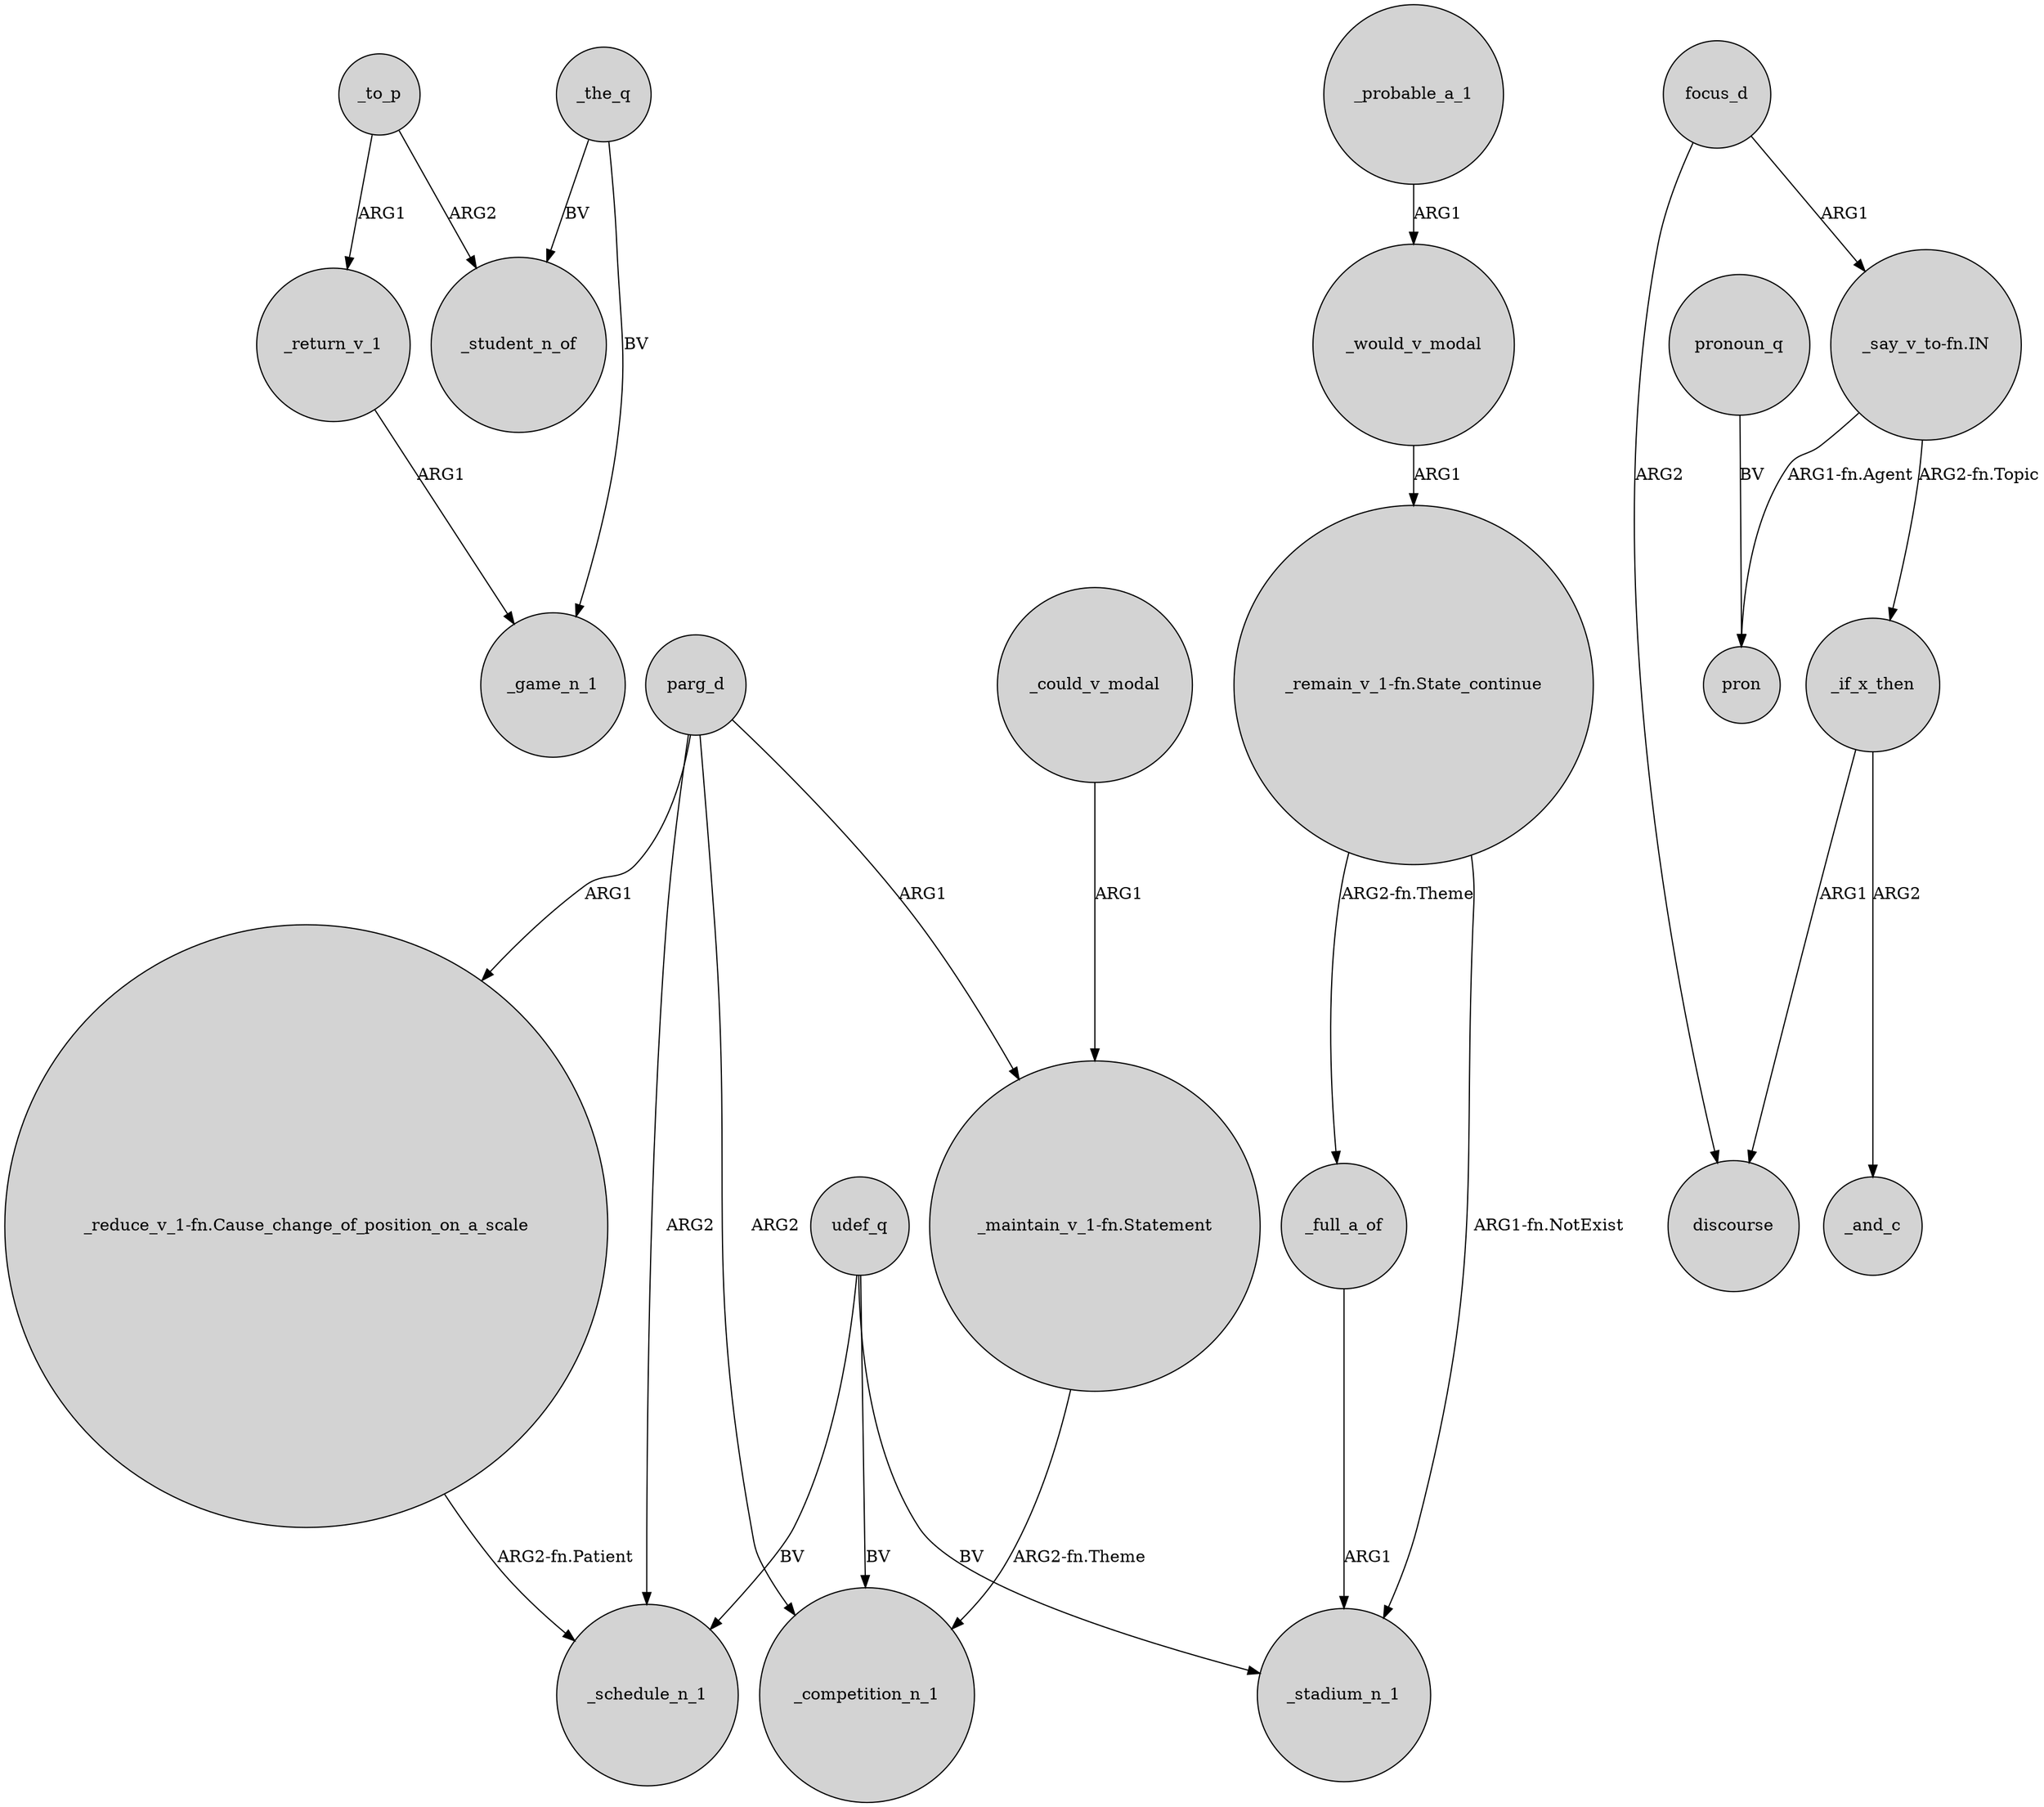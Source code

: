 digraph {
	node [shape=circle style=filled]
	_to_p -> _student_n_of [label=ARG2]
	parg_d -> "_maintain_v_1-fn.Statement" [label=ARG1]
	udef_q -> _competition_n_1 [label=BV]
	"_say_v_to-fn.IN" -> _if_x_then [label="ARG2-fn.Topic"]
	_could_v_modal -> "_maintain_v_1-fn.Statement" [label=ARG1]
	_to_p -> _return_v_1 [label=ARG1]
	"_reduce_v_1-fn.Cause_change_of_position_on_a_scale" -> _schedule_n_1 [label="ARG2-fn.Patient"]
	_probable_a_1 -> _would_v_modal [label=ARG1]
	_would_v_modal -> "_remain_v_1-fn.State_continue" [label=ARG1]
	"_remain_v_1-fn.State_continue" -> _full_a_of [label="ARG2-fn.Theme"]
	parg_d -> _schedule_n_1 [label=ARG2]
	parg_d -> _competition_n_1 [label=ARG2]
	_if_x_then -> discourse [label=ARG1]
	pronoun_q -> pron [label=BV]
	"_remain_v_1-fn.State_continue" -> _stadium_n_1 [label="ARG1-fn.NotExist"]
	udef_q -> _stadium_n_1 [label=BV]
	focus_d -> discourse [label=ARG2]
	"_maintain_v_1-fn.Statement" -> _competition_n_1 [label="ARG2-fn.Theme"]
	_full_a_of -> _stadium_n_1 [label=ARG1]
	_the_q -> _student_n_of [label=BV]
	_the_q -> _game_n_1 [label=BV]
	udef_q -> _schedule_n_1 [label=BV]
	_if_x_then -> _and_c [label=ARG2]
	"_say_v_to-fn.IN" -> pron [label="ARG1-fn.Agent"]
	parg_d -> "_reduce_v_1-fn.Cause_change_of_position_on_a_scale" [label=ARG1]
	_return_v_1 -> _game_n_1 [label=ARG1]
	focus_d -> "_say_v_to-fn.IN" [label=ARG1]
}

